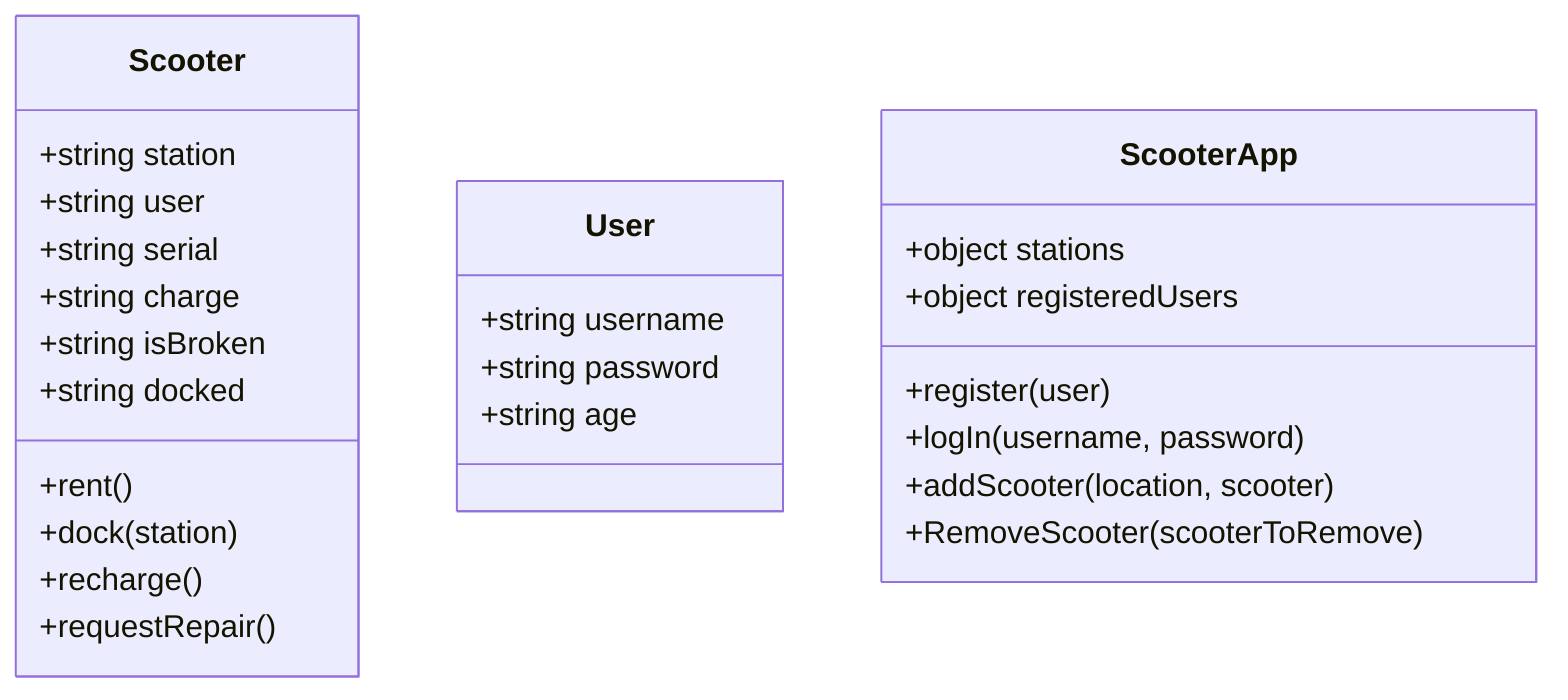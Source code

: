 classDiagram

    class Scooter {
    +string station
    +string user
    +string serial
    +string charge
    +string isBroken
    +string docked
    +rent()
    +dock(station)
    +recharge()
    +requestRepair()
    }

    class User {
    +string username
    +string password
    +string age
    }

    class ScooterApp {
    +object stations
    +object registeredUsers
    +register(user)
    +logIn(username, password)
    +addScooter(location, scooter)
    +RemoveScooter(scooterToRemove)
    }